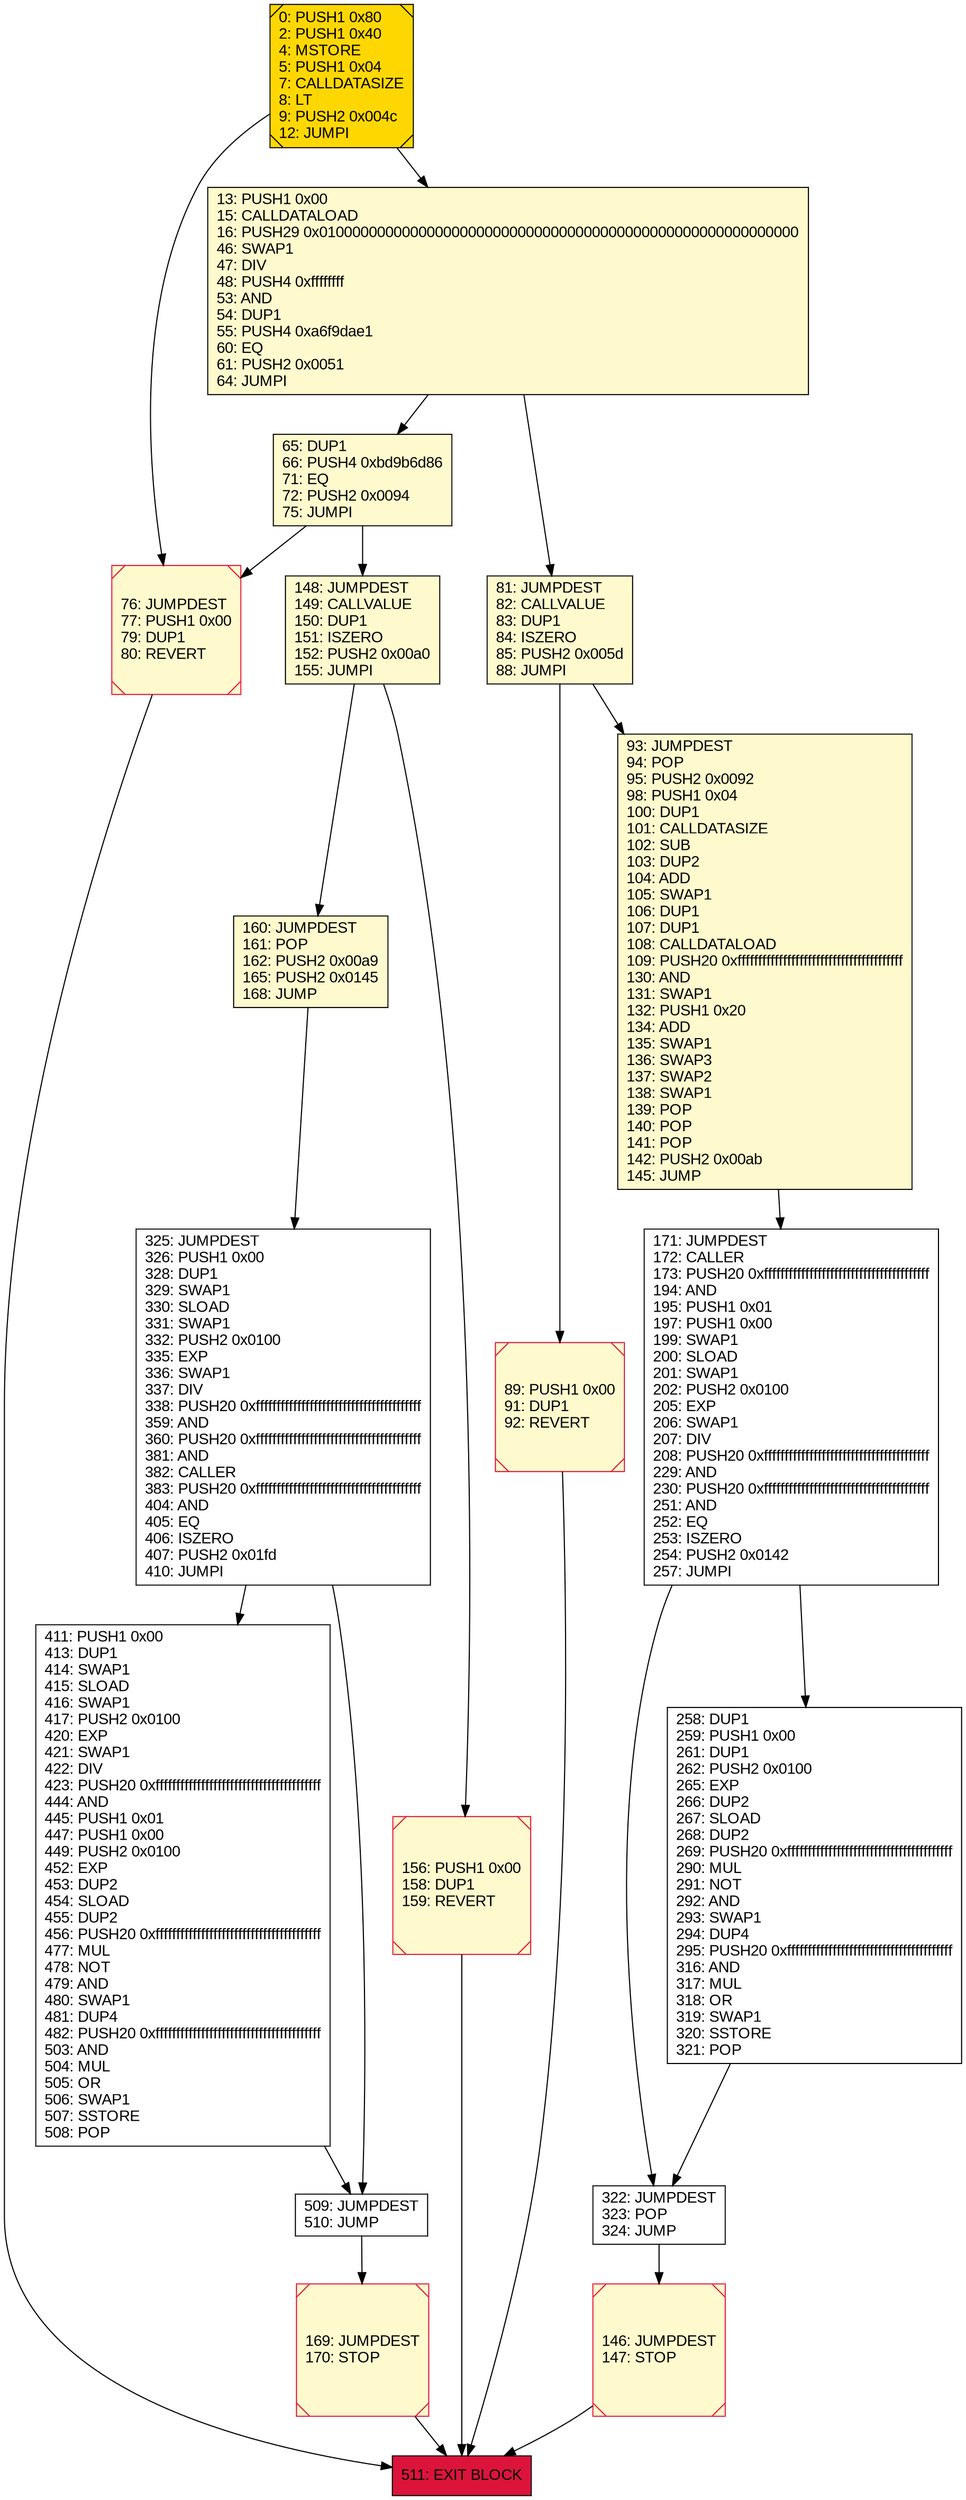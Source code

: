 digraph G {
bgcolor=transparent rankdir=UD;
node [shape=box style=filled color=black fillcolor=white fontname=arial fontcolor=black];
148 [label="148: JUMPDEST\l149: CALLVALUE\l150: DUP1\l151: ISZERO\l152: PUSH2 0x00a0\l155: JUMPI\l" fillcolor=lemonchiffon ];
322 [label="322: JUMPDEST\l323: POP\l324: JUMP\l" ];
146 [label="146: JUMPDEST\l147: STOP\l" fillcolor=lemonchiffon shape=Msquare color=crimson ];
411 [label="411: PUSH1 0x00\l413: DUP1\l414: SWAP1\l415: SLOAD\l416: SWAP1\l417: PUSH2 0x0100\l420: EXP\l421: SWAP1\l422: DIV\l423: PUSH20 0xffffffffffffffffffffffffffffffffffffffff\l444: AND\l445: PUSH1 0x01\l447: PUSH1 0x00\l449: PUSH2 0x0100\l452: EXP\l453: DUP2\l454: SLOAD\l455: DUP2\l456: PUSH20 0xffffffffffffffffffffffffffffffffffffffff\l477: MUL\l478: NOT\l479: AND\l480: SWAP1\l481: DUP4\l482: PUSH20 0xffffffffffffffffffffffffffffffffffffffff\l503: AND\l504: MUL\l505: OR\l506: SWAP1\l507: SSTORE\l508: POP\l" ];
65 [label="65: DUP1\l66: PUSH4 0xbd9b6d86\l71: EQ\l72: PUSH2 0x0094\l75: JUMPI\l" fillcolor=lemonchiffon ];
0 [label="0: PUSH1 0x80\l2: PUSH1 0x40\l4: MSTORE\l5: PUSH1 0x04\l7: CALLDATASIZE\l8: LT\l9: PUSH2 0x004c\l12: JUMPI\l" fillcolor=lemonchiffon shape=Msquare fillcolor=gold ];
76 [label="76: JUMPDEST\l77: PUSH1 0x00\l79: DUP1\l80: REVERT\l" fillcolor=lemonchiffon shape=Msquare color=crimson ];
160 [label="160: JUMPDEST\l161: POP\l162: PUSH2 0x00a9\l165: PUSH2 0x0145\l168: JUMP\l" fillcolor=lemonchiffon ];
509 [label="509: JUMPDEST\l510: JUMP\l" ];
81 [label="81: JUMPDEST\l82: CALLVALUE\l83: DUP1\l84: ISZERO\l85: PUSH2 0x005d\l88: JUMPI\l" fillcolor=lemonchiffon ];
13 [label="13: PUSH1 0x00\l15: CALLDATALOAD\l16: PUSH29 0x0100000000000000000000000000000000000000000000000000000000\l46: SWAP1\l47: DIV\l48: PUSH4 0xffffffff\l53: AND\l54: DUP1\l55: PUSH4 0xa6f9dae1\l60: EQ\l61: PUSH2 0x0051\l64: JUMPI\l" fillcolor=lemonchiffon ];
171 [label="171: JUMPDEST\l172: CALLER\l173: PUSH20 0xffffffffffffffffffffffffffffffffffffffff\l194: AND\l195: PUSH1 0x01\l197: PUSH1 0x00\l199: SWAP1\l200: SLOAD\l201: SWAP1\l202: PUSH2 0x0100\l205: EXP\l206: SWAP1\l207: DIV\l208: PUSH20 0xffffffffffffffffffffffffffffffffffffffff\l229: AND\l230: PUSH20 0xffffffffffffffffffffffffffffffffffffffff\l251: AND\l252: EQ\l253: ISZERO\l254: PUSH2 0x0142\l257: JUMPI\l" ];
325 [label="325: JUMPDEST\l326: PUSH1 0x00\l328: DUP1\l329: SWAP1\l330: SLOAD\l331: SWAP1\l332: PUSH2 0x0100\l335: EXP\l336: SWAP1\l337: DIV\l338: PUSH20 0xffffffffffffffffffffffffffffffffffffffff\l359: AND\l360: PUSH20 0xffffffffffffffffffffffffffffffffffffffff\l381: AND\l382: CALLER\l383: PUSH20 0xffffffffffffffffffffffffffffffffffffffff\l404: AND\l405: EQ\l406: ISZERO\l407: PUSH2 0x01fd\l410: JUMPI\l" ];
89 [label="89: PUSH1 0x00\l91: DUP1\l92: REVERT\l" fillcolor=lemonchiffon shape=Msquare color=crimson ];
93 [label="93: JUMPDEST\l94: POP\l95: PUSH2 0x0092\l98: PUSH1 0x04\l100: DUP1\l101: CALLDATASIZE\l102: SUB\l103: DUP2\l104: ADD\l105: SWAP1\l106: DUP1\l107: DUP1\l108: CALLDATALOAD\l109: PUSH20 0xffffffffffffffffffffffffffffffffffffffff\l130: AND\l131: SWAP1\l132: PUSH1 0x20\l134: ADD\l135: SWAP1\l136: SWAP3\l137: SWAP2\l138: SWAP1\l139: POP\l140: POP\l141: POP\l142: PUSH2 0x00ab\l145: JUMP\l" fillcolor=lemonchiffon ];
156 [label="156: PUSH1 0x00\l158: DUP1\l159: REVERT\l" fillcolor=lemonchiffon shape=Msquare color=crimson ];
169 [label="169: JUMPDEST\l170: STOP\l" fillcolor=lemonchiffon shape=Msquare color=crimson ];
511 [label="511: EXIT BLOCK\l" fillcolor=crimson ];
258 [label="258: DUP1\l259: PUSH1 0x00\l261: DUP1\l262: PUSH2 0x0100\l265: EXP\l266: DUP2\l267: SLOAD\l268: DUP2\l269: PUSH20 0xffffffffffffffffffffffffffffffffffffffff\l290: MUL\l291: NOT\l292: AND\l293: SWAP1\l294: DUP4\l295: PUSH20 0xffffffffffffffffffffffffffffffffffffffff\l316: AND\l317: MUL\l318: OR\l319: SWAP1\l320: SSTORE\l321: POP\l" ];
156 -> 511;
169 -> 511;
0 -> 13;
13 -> 65;
89 -> 511;
171 -> 258;
325 -> 509;
0 -> 76;
65 -> 76;
322 -> 146;
13 -> 81;
148 -> 160;
171 -> 322;
65 -> 148;
411 -> 509;
325 -> 411;
81 -> 89;
81 -> 93;
93 -> 171;
76 -> 511;
509 -> 169;
146 -> 511;
258 -> 322;
160 -> 325;
148 -> 156;
}